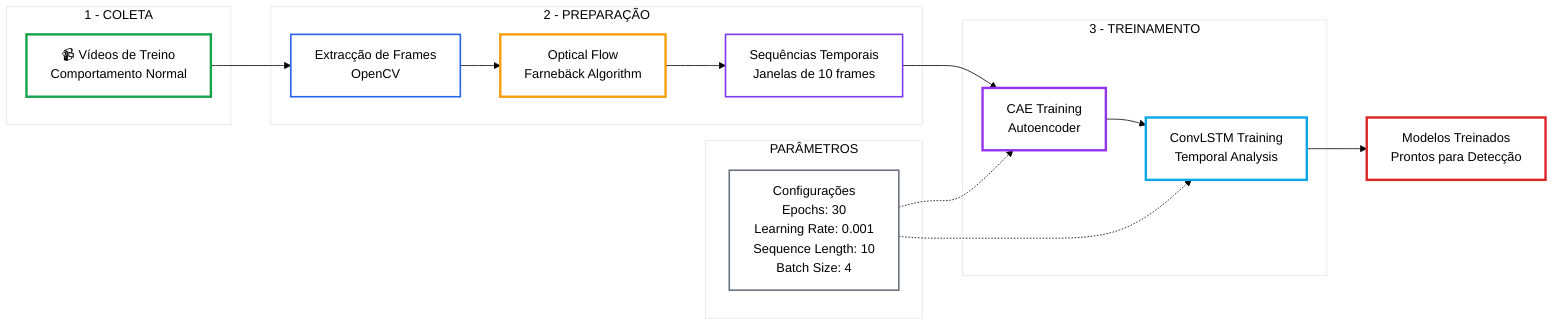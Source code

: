 %%{init: {'theme':'base', 'themeVariables': {'background': '#ffffff', 'primaryColor': '#ffffff', 'primaryTextColor': '#000000'}}}%%

flowchart LR
    subgraph "1 - COLETA"
        A[📹 Vídeos de Treino<br/>Comportamento Normal]
    end
    
    subgraph "2 - PREPARAÇÃO"
        B[Extracção de Frames<br/>OpenCV]
        C[Optical Flow<br/>Farnebäck Algorithm]
        D[Sequências Temporais<br/>Janelas de 10 frames]
    end
    
    subgraph "3 - TREINAMENTO"
        E[ CAE Training<br/>Autoencoder]
        F[ ConvLSTM Training<br/>Temporal Analysis]
    end
    
    subgraph "PARÂMETROS"
        G[Configurações<br/>Epochs: 30<br/>Learning Rate: 0.001<br/>Sequence Length: 10<br/>Batch Size: 4]
    end
    
    A --> B
    B --> C
    C --> D
    D --> E
    E --> F
    F --> H[Modelos Treinados<br/>Prontos para Detecção]
    
    G -.-> E
    G -.-> F
    
    style A fill:#ffffff,stroke:#16a34a,stroke-width:3px,color:#000000
    style B fill:#ffffff,stroke:#2563eb,stroke-width:2px,color:#000000
    style C fill:#ffffff,stroke:#f59e0b,stroke-width:3px,color:#000000
    style D fill:#ffffff,stroke:#7c3aed,stroke-width:2px,color:#000000
    style E fill:#ffffff,stroke:#9333ea,stroke-width:3px,color:#000000
    style F fill:#ffffff,stroke:#0ea5e9,stroke-width:3px,color:#000000
    style G fill:#ffffff,stroke:#6b7280,stroke-width:2px,color:#000000
    style H fill:#ffffff,stroke:#dc2626,stroke-width:3px,color:#000000